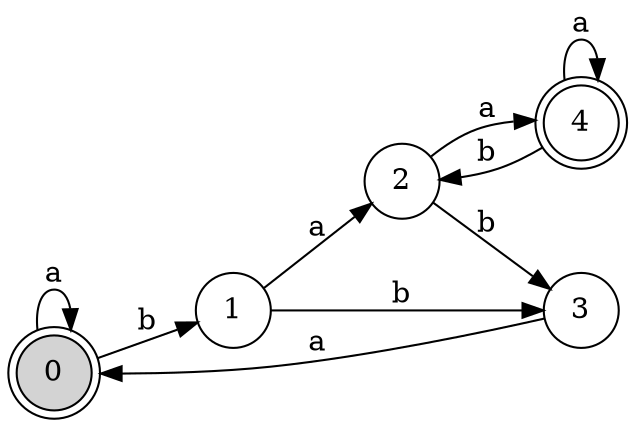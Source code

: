 digraph { rankdir=LR; size="8,5" node [shape=circle] 0 -> 0 [label="a"]; 0 -> 1 [label="b"]; 1 -> 2 [label="a"]; 1 -> 3 [label="b"]; 2 -> 4 [label="a"]; 2 -> 3 [label="b"]; 3 -> 0 [label="a"]; 4 -> 4 [label="a"]; 4 -> 2 [label="b"]; 0,4 [shape = doublecircle]0 [style = filled, fillcolor = lightgrey]}